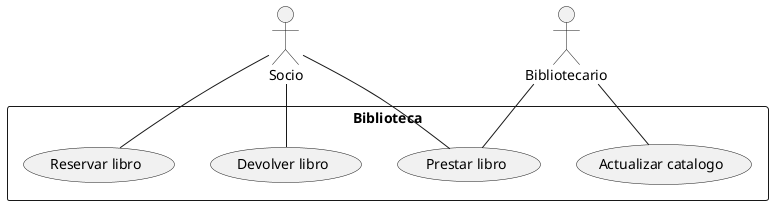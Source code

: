 @startuml

'https://plantuml.com/use-case-diagram



:Socio:
:Bibliotecario:
rectangle Biblioteca{

:Socio: -- (Prestar libro)
:Socio: -- (Reservar libro)
:Socio: -- (Devolver libro)
:Bibliotecario: -- (Prestar libro)
:Bibliotecario: -- (Actualizar catalogo)
}


@enduml
